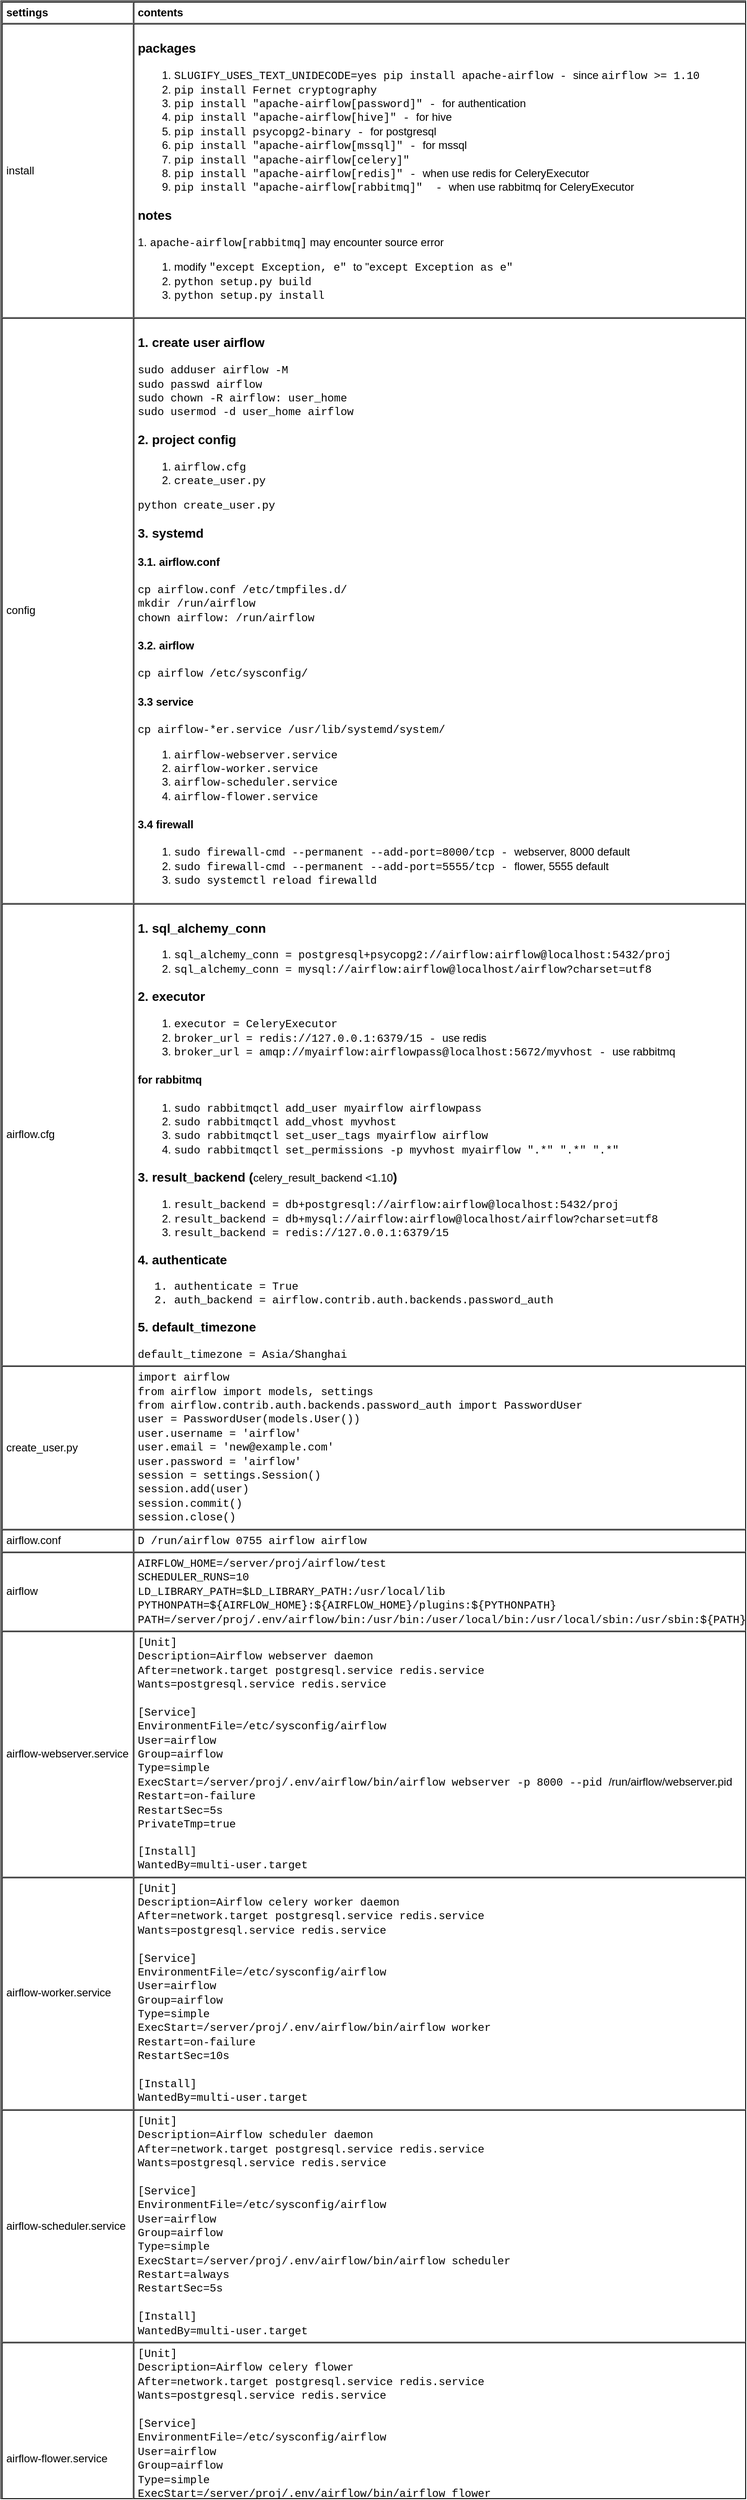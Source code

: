 <mxfile version="13.1.3" pages="2">
    <diagram id="6hGFLwfOUW9BJ-s0fimq" name="envs">
        <mxGraphModel dx="822" dy="271" grid="1" gridSize="10" guides="1" tooltips="1" connect="1" arrows="1" fold="1" page="1" pageScale="1" pageWidth="827" pageHeight="1169" math="0" shadow="0">
            <root>
                <mxCell id="0"/>
                <mxCell id="1" parent="0"/>
                <mxCell id="2" value="&lt;table cellpadding=&quot;4&quot; cellspacing=&quot;0&quot; border=&quot;1&quot; style=&quot;font-size: 1em ; width: 100% ; height: 100%&quot;&gt;&lt;tbody&gt;&lt;tr&gt;&lt;th&gt;settings&lt;/th&gt;&lt;th&gt;contents&lt;/th&gt;&lt;/tr&gt;&lt;tr&gt;&lt;td&gt;install&lt;/td&gt;&lt;td&gt;&lt;h3&gt;packages&lt;/h3&gt;&lt;div&gt;&lt;ol&gt;&lt;li&gt;&lt;font face=&quot;Courier New&quot; style=&quot;font-size: 1em&quot;&gt;SLUGIFY_USES_TEXT_UNIDECODE=yes pip install apache-airflow -&amp;nbsp;&lt;/font&gt;&lt;span style=&quot;font-size: 1em&quot;&gt;since &lt;/span&gt;&lt;font face=&quot;Courier New&quot; style=&quot;font-size: 1em&quot;&gt;airflow &amp;gt;= 1.10&lt;/font&gt;&lt;br&gt;&lt;/li&gt;&lt;li&gt;&lt;font face=&quot;Courier New&quot;&gt;pip install Fernet cryptography&lt;br&gt;&lt;/font&gt;&lt;/li&gt;&lt;li&gt;&lt;font face=&quot;Courier New&quot;&gt;pip install &quot;apache-airflow[password]&quot; - &lt;/font&gt;for authentication&lt;br&gt;&lt;/li&gt;&lt;li&gt;&lt;font face=&quot;Courier New&quot;&gt;pip install &quot;apache-airflow[hive]&quot; - &lt;/font&gt;for hive&lt;br&gt;&lt;/li&gt;&lt;li&gt;&lt;font face=&quot;Courier New&quot;&gt;pip install psycopg2-binary - &lt;/font&gt;for postgresql&lt;/li&gt;&lt;li&gt;&lt;font face=&quot;Courier New&quot;&gt;pip install &quot;apache-airflow[mssql]&quot; - &lt;/font&gt;for mssql&lt;br&gt;&lt;/li&gt;&lt;li&gt;&lt;font face=&quot;Courier New&quot;&gt;pip install &quot;apache-airflow[celery]&quot;&lt;br&gt;&lt;/font&gt;&lt;/li&gt;&lt;li&gt;&lt;font face=&quot;Courier New&quot;&gt;pip install &quot;apache-airflow[redis]&quot; - &lt;/font&gt;when use redis&amp;nbsp;for CeleryExecutor&lt;br&gt;&lt;/li&gt;&lt;li&gt;&lt;font face=&quot;Courier New&quot;&gt;pip install &quot;apache-airflow[rabbitmq]&quot;&amp;nbsp;&amp;nbsp;-&amp;nbsp;&lt;/font&gt;when use rabbitmq for CeleryExecutor&lt;/li&gt;&lt;/ol&gt;&lt;h3&gt;notes&lt;/h3&gt;&lt;/div&gt;&lt;div&gt;1. &lt;font face=&quot;Courier New&quot;&gt;apache-airflow[rabbitmq]&lt;/font&gt;&amp;nbsp;may encounter source error&lt;/div&gt;&lt;div&gt;&lt;ol&gt;&lt;li&gt;modify &lt;font face=&quot;Courier New&quot;&gt;&quot;except Exception, e&quot; &lt;/font&gt;to &quot;&lt;font face=&quot;Courier New&quot;&gt;except Exception as e&quot;&lt;/font&gt;&lt;/li&gt;&lt;li&gt;&lt;font face=&quot;Courier New&quot;&gt;python setup.py build&lt;/font&gt;&lt;/li&gt;&lt;li&gt;&lt;font face=&quot;Courier New&quot;&gt;python setup.py install&lt;/font&gt;&lt;/li&gt;&lt;/ol&gt;&lt;/div&gt;&lt;/td&gt;&lt;/tr&gt;&lt;tr&gt;&lt;td&gt;config&lt;/td&gt;&lt;td&gt;&lt;h3&gt;1. create user airflow&lt;/h3&gt;&lt;div&gt;&lt;div&gt;&lt;font face=&quot;Courier New&quot;&gt;sudo adduser airflow -M&lt;/font&gt;&lt;/div&gt;&lt;div&gt;&lt;font face=&quot;Courier New&quot;&gt;sudo passwd airflow&lt;/font&gt;&lt;/div&gt;&lt;div&gt;&lt;font face=&quot;Courier New&quot;&gt;sudo chown -R airflow: user_home&lt;/font&gt;&lt;/div&gt;&lt;div&gt;&lt;span style=&quot;font-family: &amp;#34;courier new&amp;#34;&quot;&gt;sudo usermod -d &lt;/span&gt;&lt;span style=&quot;font-family: &amp;#34;courier new&amp;#34;&quot;&gt;user_home&lt;/span&gt;&lt;span style=&quot;font-family: &amp;#34;courier new&amp;#34;&quot;&gt;&amp;nbsp;airflow&lt;/span&gt;&lt;/div&gt;&lt;/div&gt;&lt;h3&gt;2. project config&lt;/h3&gt;&lt;div&gt;&lt;ol&gt;&lt;li&gt;&lt;font face=&quot;Courier New&quot;&gt;airflow.cfg&lt;/font&gt;&lt;br&gt;&lt;/li&gt;&lt;li&gt;&lt;font face=&quot;Courier New&quot;&gt;create_user.py&lt;/font&gt;&lt;/li&gt;&lt;/ol&gt;&lt;span style=&quot;font-family: &amp;#34;courier new&amp;#34; ; font-size: 1em&quot;&gt;python create_user.py&lt;/span&gt;&lt;br&gt;&lt;/div&gt;&lt;h3&gt;&lt;span style=&quot;font-size: 1em&quot;&gt;3. systemd&lt;/span&gt;&lt;/h3&gt;&lt;h4&gt;3.1.&amp;nbsp;&lt;span style=&quot;font-size: 1em&quot;&gt;airflow.conf&lt;/span&gt;&lt;/h4&gt;&lt;div&gt;&lt;span style=&quot;font-family: &amp;#34;courier new&amp;#34; ; font-size: 1em&quot;&gt;cp airflow.conf /etc/tmpfiles.d/&lt;/span&gt;&lt;/div&gt;&lt;div&gt;&lt;span style=&quot;font-family: &amp;#34;courier new&amp;#34; ; font-size: 1em&quot;&gt;mkdir /run/airflow&lt;/span&gt;&lt;/div&gt;&lt;div&gt;&lt;span style=&quot;font-family: &amp;#34;courier new&amp;#34; ; font-size: 1em&quot;&gt;chown airflow: /run/airflow&lt;/span&gt;&lt;/div&gt;&lt;h4&gt;3.2. airflow&lt;/h4&gt;&lt;div&gt;&lt;font face=&quot;Courier New&quot;&gt;cp airflow /etc/sysconfig/&lt;/font&gt;&lt;/div&gt;&lt;h4&gt;3.3 service&lt;/h4&gt;&lt;div&gt;&lt;font face=&quot;Courier New&quot;&gt;cp airflow-*er.service /usr/lib/systemd/system/&lt;br&gt;&lt;/font&gt;&lt;/div&gt;&lt;div&gt;&lt;ol&gt;&lt;li&gt;&lt;font face=&quot;Courier New&quot;&gt;airflow-webserver.service&lt;/font&gt;&lt;/li&gt;&lt;li&gt;&lt;font face=&quot;Courier New&quot;&gt;airflow-worker.service&lt;/font&gt;&lt;/li&gt;&lt;li&gt;&lt;font face=&quot;Courier New&quot;&gt;airflow-scheduler.service&lt;/font&gt;&lt;/li&gt;&lt;li&gt;&lt;font face=&quot;Courier New&quot;&gt;airflow-flower.service&lt;/font&gt;&lt;/li&gt;&lt;/ol&gt;&lt;h4&gt;3.4 firewall&lt;/h4&gt;&lt;/div&gt;&lt;div&gt;&lt;div&gt;&lt;ol&gt;&lt;li&gt;&lt;font face=&quot;Courier New&quot;&gt;sudo firewall-cmd --permanent --add-port=8000/tcp - &lt;/font&gt;webserver, 8000 default&amp;nbsp;&lt;/li&gt;&lt;li&gt;&lt;font face=&quot;Courier New&quot;&gt;sudo firewall-cmd --permanent --add-port=5555/tcp - &lt;/font&gt;flower, 5555 default&lt;/li&gt;&lt;li&gt;&lt;font face=&quot;Courier New&quot;&gt;sudo systemctl reload firewalld&lt;/font&gt;&lt;/li&gt;&lt;/ol&gt;&lt;/div&gt;&lt;/div&gt;&lt;/td&gt;&lt;/tr&gt;&lt;tr&gt;&lt;td&gt;airflow.cfg&lt;/td&gt;&lt;td&gt;&lt;h3&gt;1.&amp;nbsp;sql_alchemy_conn&lt;/h3&gt;&lt;ol&gt;&lt;li&gt;&lt;font face=&quot;Courier New&quot;&gt;sql_alchemy_conn = postgresql+psycopg2://airflow:airflow@localhost:5432/proj&lt;/font&gt;&lt;/li&gt;&lt;li&gt;&lt;font face=&quot;Courier New&quot;&gt;sql_alchemy_conn = mysql://airflow:airflow@localhost/airflow?charset=utf8&lt;/font&gt;&lt;/li&gt;&lt;/ol&gt;&lt;h3&gt;2. executor&lt;/h3&gt;&lt;div&gt;&lt;ol&gt;&lt;li&gt;&lt;font face=&quot;Courier New&quot;&gt;executor = CeleryExecutor&lt;/font&gt;&lt;/li&gt;&lt;li&gt;&lt;font face=&quot;Courier New&quot;&gt;broker_url = redis://127.0.0.1:6379/15 - &lt;/font&gt;use redis&lt;/li&gt;&lt;li&gt;&lt;font face=&quot;Courier New&quot;&gt;broker_url = amqp://myairflow:airflowpass@localhost:5672/myvhost - &lt;/font&gt;use rabbitmq&lt;br&gt;&lt;/li&gt;&lt;/ol&gt;&lt;div&gt;&lt;h4&gt;for rabbitmq&lt;/h4&gt;&lt;div&gt;&lt;ol&gt;&lt;li&gt;&lt;span style=&quot;font-size: 1em&quot;&gt;&lt;font face=&quot;Courier New&quot;&gt;sudo rabbitmqctl add_user myairflow airflowpass&lt;br&gt;&lt;/font&gt;&lt;/span&gt;&lt;/li&gt;&lt;li&gt;&lt;span style=&quot;font-size: 1em&quot;&gt;&lt;font face=&quot;Courier New&quot;&gt;sudo rabbitmqctl add_vhost myvhost&lt;/font&gt;&lt;/span&gt;&lt;/li&gt;&lt;li&gt;&lt;span style=&quot;font-size: 1em&quot;&gt;&lt;font face=&quot;Courier New&quot;&gt;sudo rabbitmqctl set_user_tags myairflow airflow&lt;/font&gt;&lt;/span&gt;&lt;/li&gt;&lt;li&gt;&lt;span style=&quot;font-size: 1em&quot;&gt;&lt;font face=&quot;Courier New&quot;&gt;sudo rabbitmqctl set_permissions -p myvhost myairflow &quot;.*&quot; &quot;.*&quot; &quot;.*&quot;&lt;/font&gt;&lt;/span&gt;&lt;/li&gt;&lt;/ol&gt;&lt;/div&gt;&lt;/div&gt;&lt;h3&gt;3.&amp;nbsp;result_backend (&lt;span style=&quot;font-weight: normal&quot;&gt;&lt;font style=&quot;font-size: 12px&quot;&gt;celery_result_backend &amp;lt;1.10&lt;/font&gt;&lt;/span&gt;)&lt;/h3&gt;&lt;/div&gt;&lt;div&gt;&lt;ol&gt;&lt;li&gt;&lt;font face=&quot;Courier New&quot;&gt;result_backend = db+postgresql://airflow:airflow@localhost:5432/proj&lt;/font&gt;&lt;/li&gt;&lt;li&gt;&lt;font face=&quot;Courier New&quot;&gt;result_backend = db+mysql://airflow:airflow@localhost/airflow?charset=utf8&lt;/font&gt;&lt;/li&gt;&lt;li&gt;&lt;font face=&quot;Courier New&quot;&gt;result_backend = redis://127.0.0.1:6379/15&lt;/font&gt;&lt;/li&gt;&lt;/ol&gt;&lt;h3&gt;4.&amp;nbsp;&lt;span&gt;authenticate&lt;/span&gt;&lt;/h3&gt;&lt;/div&gt;&lt;div&gt;&lt;span&gt;&lt;ol style=&quot;font-family: &amp;#34;courier new&amp;#34;&quot;&gt;&lt;li&gt;&lt;span&gt;&lt;font face=&quot;Courier New&quot;&gt;&lt;div&gt;authenticate = True&lt;/div&gt;&lt;/font&gt;&lt;/span&gt;&lt;/li&gt;&lt;li&gt;&lt;div&gt;&lt;span style=&quot;font-size: 1em&quot;&gt;auth_backend = airflow.contrib.auth.backends.password_auth&lt;/span&gt;&lt;/div&gt;&lt;/li&gt;&lt;/ol&gt;&lt;h3&gt;5. default_timezone&lt;/h3&gt;&lt;div&gt;&lt;font face=&quot;Courier New&quot;&gt;default_timezone = Asia/Shanghai&lt;br&gt;&lt;/font&gt;&lt;/div&gt;&lt;/span&gt;&lt;/div&gt;&lt;/td&gt;&lt;/tr&gt;&lt;tr&gt;&lt;td&gt;create_user.py&lt;/td&gt;&lt;td&gt;&lt;font face=&quot;Courier New&quot;&gt;import airflow&lt;br&gt;from airflow import models, settings&lt;br&gt;from airflow.contrib.auth.backends.password_auth import PasswordUser&lt;br&gt;user = PasswordUser(models.User())&lt;br&gt;user.username = 'airflow'&lt;br&gt;user.email = 'new@example.com'&lt;br&gt;user.password = 'airflow'&lt;br&gt;session = settings.Session()&lt;br&gt;session.add(user)&lt;br&gt;session.commit()&lt;br&gt;session.close()&lt;/font&gt;&lt;br&gt;&lt;/td&gt;&lt;/tr&gt;&lt;tr&gt;&lt;td&gt;airflow.conf&lt;/td&gt;&lt;td&gt;&lt;font face=&quot;Courier New&quot;&gt;D /run/airflow 0755 airflow airflow&lt;/font&gt;&lt;br&gt;&lt;/td&gt;&lt;/tr&gt;&lt;tr&gt;&lt;td&gt;airflow&lt;/td&gt;&lt;td&gt;&lt;font face=&quot;Courier New&quot;&gt;AIRFLOW_HOME=/server/proj/airflow/test&lt;br&gt;SCHEDULER_RUNS=10&lt;br&gt;LD_LIBRARY_PATH=$LD_LIBRARY_PATH:/usr/local/lib&lt;br&gt;PYTHONPATH=${AIRFLOW_HOME}:${AIRFLOW_HOME}/plugins:${PYTHONPATH}&lt;br&gt;PATH=/server/proj/.env/airflow/bin:/usr/bin:/user/local/bin:/usr/local/sbin:/usr/sbin:${PATH}&lt;/font&gt;&lt;br&gt;&lt;/td&gt;&lt;/tr&gt;&lt;tr&gt;&lt;td&gt;airflow-webserver.service&lt;/td&gt;&lt;td&gt;&lt;font face=&quot;Courier New&quot;&gt;[Unit]&lt;br&gt;Description=Airflow webserver daemon &lt;br&gt;After=network.target postgresql.service redis.service&lt;br&gt;Wants=postgresql.service redis.service&lt;br&gt;&lt;br&gt;[Service]&lt;br&gt;EnvironmentFile=/etc/sysconfig/airflow&lt;br&gt;User=airflow&lt;br&gt;Group=airflow&lt;br&gt;Type=simple&lt;br&gt;ExecStart=/server/proj/.env/airflow/bin/airflow webserver -p 8000 --pid &lt;/font&gt;/run/airflow/webserver.pid&lt;br&gt;&lt;font face=&quot;Courier New&quot;&gt;Restart=on-failure&lt;/font&gt;&lt;br&gt;&lt;font face=&quot;Courier New&quot;&gt;RestartSec=5s&lt;/font&gt;&lt;br&gt;&lt;font face=&quot;Courier New&quot;&gt;PrivateTmp=true&lt;/font&gt;&lt;br&gt;&lt;br&gt;&lt;font face=&quot;Courier New&quot;&gt;[Install]&lt;br&gt;WantedBy=multi-user.target&lt;/font&gt;&lt;br&gt;&lt;/td&gt;&lt;/tr&gt;&lt;tr&gt;&lt;td&gt;airflow-worker.service&lt;/td&gt;&lt;td&gt;&lt;font face=&quot;Courier New&quot;&gt;[Unit]&lt;br&gt;Description=Airflow celery worker daemon&lt;br&gt;After=network.target postgresql.service redis.service&lt;br&gt;Wants=postgresql.service redis.service&lt;br&gt;&lt;br&gt;[Service]&lt;br&gt;EnvironmentFile=/etc/sysconfig/airflow&lt;br&gt;User=airflow&lt;br&gt;Group=airflow&lt;br&gt;Type=simple&lt;br&gt;ExecStart=/server/proj/.env/airflow/bin/airflow worker&lt;br&gt;Restart=on-failure&lt;br&gt;RestartSec=10s&lt;br&gt;&lt;br&gt;[Install]&lt;br&gt;WantedBy=multi-user.target&lt;br&gt;&lt;/font&gt;&lt;/td&gt;&lt;/tr&gt;&lt;tr&gt;&lt;td&gt;airflow-scheduler.service&lt;/td&gt;&lt;td&gt;&lt;font face=&quot;Courier New&quot;&gt;[Unit]&lt;br&gt;Description=Airflow scheduler daemon&lt;br&gt;After=network.target postgresql.service redis.service&lt;br&gt;Wants=postgresql.service redis.service&lt;br&gt;&lt;br&gt;[Service]&lt;br&gt;EnvironmentFile=/etc/sysconfig/airflow&lt;br&gt;User=airflow&lt;br&gt;Group=airflow&lt;br&gt;Type=simple&lt;br&gt;ExecStart=/server/proj/.env/airflow/bin/airflow scheduler&lt;br&gt;Restart=always&lt;br&gt;RestartSec=5s&lt;br&gt;&lt;br&gt;[Install]&lt;br&gt;WantedBy=multi-user.target&lt;br&gt;&lt;/font&gt;&lt;/td&gt;&lt;/tr&gt;&lt;tr&gt;&lt;td&gt;airflow-flower.service&lt;/td&gt;&lt;td&gt;&lt;font face=&quot;Courier New&quot;&gt;[Unit]&lt;br&gt;Description=Airflow celery flower&lt;br&gt;After=network.target postgresql.service redis.service&lt;br&gt;Wants=postgresql.service redis.service&lt;br&gt;&lt;br&gt;[Service]&lt;br&gt;EnvironmentFile=/etc/sysconfig/airflow&lt;br&gt;User=airflow&lt;br&gt;Group=airflow&lt;br&gt;Type=simple&lt;br&gt;ExecStart=/server/proj/.env/airflow/bin/airflow flower&lt;br&gt;Restart=on-failure&lt;br&gt;RestartSec=5s&lt;br&gt;&lt;br&gt;[Install]&lt;br&gt;WantedBy=multi-user.target&lt;/font&gt;&lt;br&gt;&lt;/td&gt;&lt;/tr&gt;&lt;/tbody&gt;&lt;/table&gt; " style="verticalAlign=top;align=left;overflow=fill;fontSize=12;fontFamily=Helvetica;html=1" parent="1" vertex="1">
                    <mxGeometry x="4" y="10" width="820" height="2750" as="geometry"/>
                </mxCell>
            </root>
        </mxGraphModel>
    </diagram>
    <diagram id="83Kg6QtAfk6DyS2B3ozi" name="how">
        <mxGraphModel dx="621" dy="480" grid="1" gridSize="10" guides="1" tooltips="1" connect="1" arrows="1" fold="1" page="1" pageScale="1" pageWidth="827" pageHeight="1169" math="0" shadow="0">
            <root>
                <mxCell id="-H7gI0xGVidGR6TGDDq0-0"/>
                <mxCell id="-H7gI0xGVidGR6TGDDq0-1" parent="-H7gI0xGVidGR6TGDDq0-0"/>
                <mxCell id="-H7gI0xGVidGR6TGDDq0-2" value="&lt;table cellpadding=&quot;4&quot; cellspacing=&quot;0&quot; border=&quot;1&quot; style=&quot;font-size: 1em ; width: 100% ; height: 100%&quot;&gt;&lt;tbody&gt;&lt;tr&gt;&lt;th&gt;steps&lt;/th&gt;&lt;th&gt;contents&lt;/th&gt;&lt;/tr&gt;&lt;tr&gt;&lt;td&gt;setup&lt;/td&gt;&lt;td&gt;&lt;ol&gt;&lt;li&gt;&lt;font face=&quot;Courier New&quot;&gt;export AIRFLOW_HOME= /YOUR/AIRFLOW/PROJECT/NAME/DIR&lt;/font&gt;&lt;/li&gt;&lt;li&gt;&lt;font face=&quot;Courier New&quot;&gt;airflow initdb&lt;br&gt;&lt;/font&gt;&lt;/li&gt;&lt;li&gt;&lt;font face=&quot;Courier New&quot;&gt;airflow.cfg - &lt;/font&gt;see &quot;envs&quot;, after modifing this file, rerun &lt;font face=&quot;Courier New&quot;&gt;airflow initdb&lt;/font&gt;&lt;br&gt;&lt;/li&gt;&lt;li&gt;&lt;font face=&quot;Courier New&quot;&gt;python create_user.py&lt;/font&gt;&lt;/li&gt;&lt;/ol&gt;&lt;/td&gt;&lt;/tr&gt;&lt;/tbody&gt;&lt;/table&gt; " style="verticalAlign=top;align=left;overflow=fill;fontSize=12;fontFamily=Helvetica;html=1" parent="-H7gI0xGVidGR6TGDDq0-1" vertex="1">
                    <mxGeometry x="10" y="10" width="650" height="140" as="geometry"/>
                </mxCell>
            </root>
        </mxGraphModel>
    </diagram>
</mxfile>